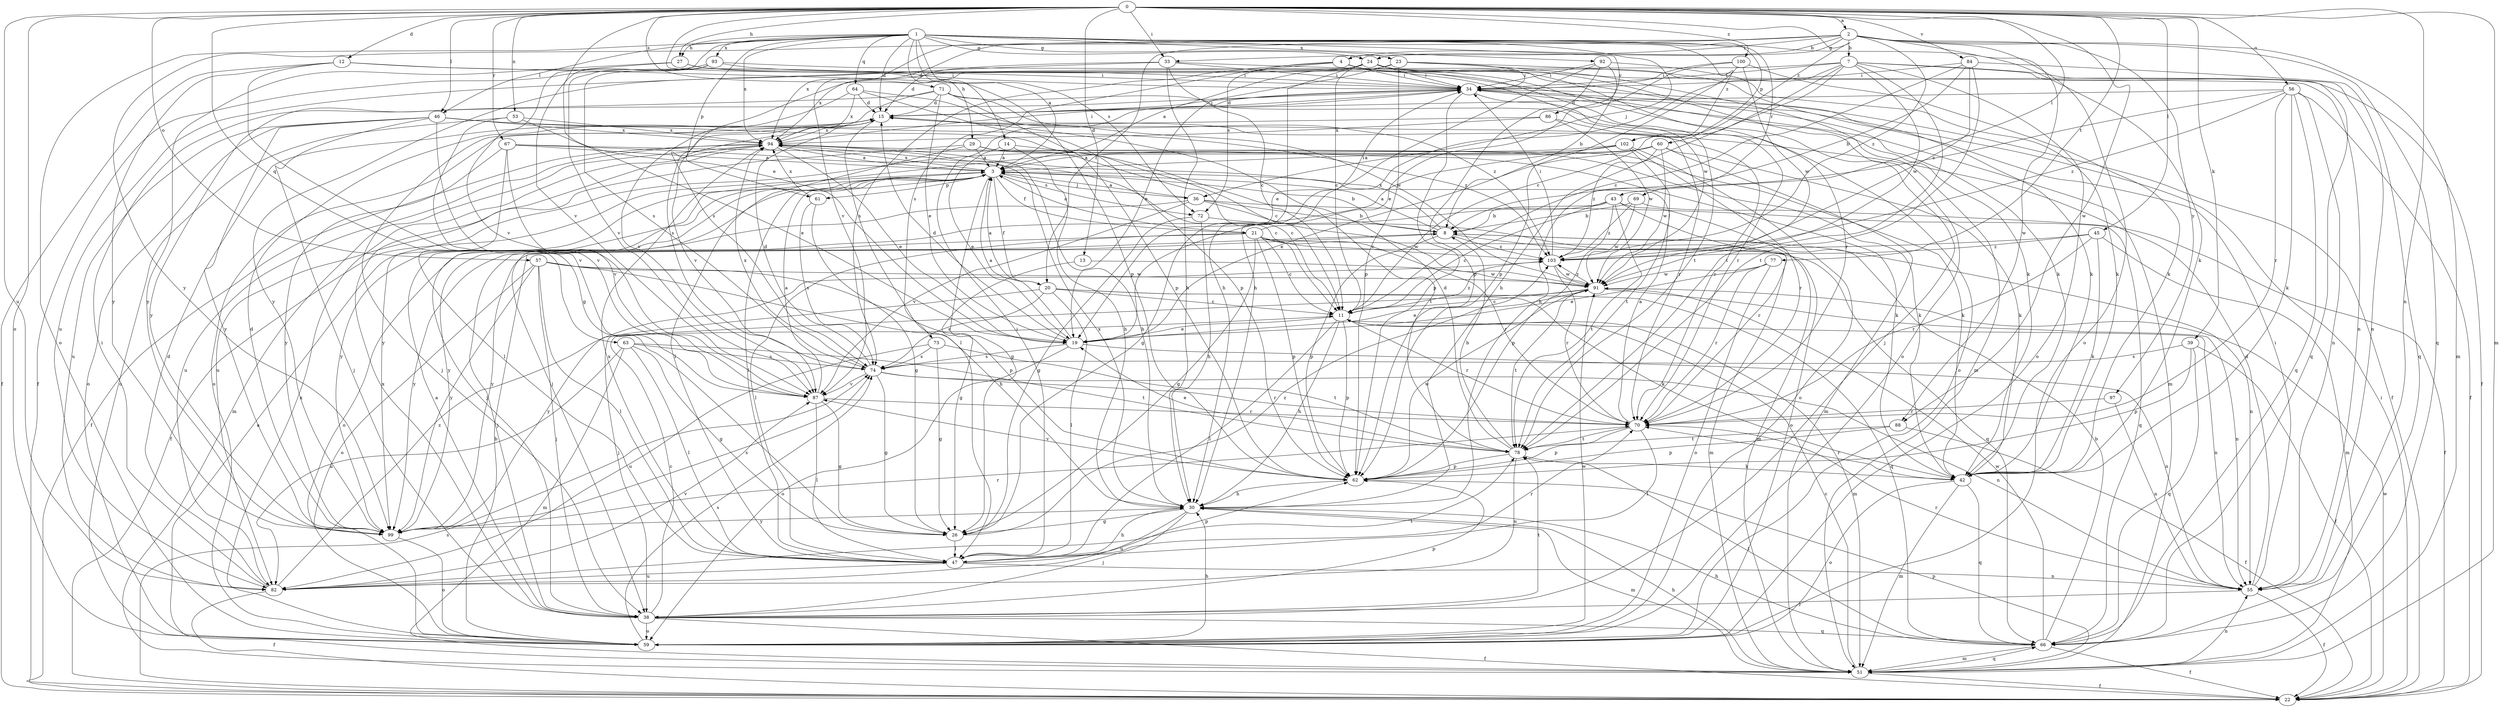 strict digraph  {
0;
1;
2;
3;
4;
7;
8;
11;
12;
13;
14;
15;
19;
20;
21;
22;
23;
24;
26;
27;
29;
30;
33;
34;
36;
38;
39;
42;
43;
45;
46;
47;
51;
53;
55;
56;
57;
59;
60;
61;
62;
63;
64;
66;
67;
69;
70;
71;
72;
73;
74;
77;
78;
82;
84;
86;
87;
88;
91;
92;
93;
94;
97;
99;
100;
102;
103;
0 -> 2  [label=a];
0 -> 12  [label=d];
0 -> 13  [label=d];
0 -> 14  [label=d];
0 -> 19  [label=e];
0 -> 27  [label=h];
0 -> 33  [label=i];
0 -> 39  [label=k];
0 -> 43  [label=l];
0 -> 45  [label=l];
0 -> 46  [label=l];
0 -> 51  [label=m];
0 -> 53  [label=n];
0 -> 55  [label=n];
0 -> 56  [label=o];
0 -> 57  [label=o];
0 -> 59  [label=o];
0 -> 63  [label=q];
0 -> 67  [label=r];
0 -> 71  [label=s];
0 -> 77  [label=t];
0 -> 82  [label=u];
0 -> 84  [label=v];
0 -> 88  [label=w];
0 -> 100  [label=z];
0 -> 102  [label=z];
1 -> 3  [label=a];
1 -> 15  [label=d];
1 -> 23  [label=g];
1 -> 24  [label=g];
1 -> 27  [label=h];
1 -> 29  [label=h];
1 -> 36  [label=j];
1 -> 42  [label=k];
1 -> 46  [label=l];
1 -> 59  [label=o];
1 -> 60  [label=p];
1 -> 61  [label=p];
1 -> 64  [label=q];
1 -> 69  [label=r];
1 -> 72  [label=s];
1 -> 86  [label=v];
1 -> 87  [label=v];
1 -> 92  [label=x];
1 -> 93  [label=x];
1 -> 94  [label=x];
1 -> 102  [label=z];
2 -> 4  [label=b];
2 -> 7  [label=b];
2 -> 20  [label=f];
2 -> 24  [label=g];
2 -> 33  [label=i];
2 -> 51  [label=m];
2 -> 59  [label=o];
2 -> 66  [label=q];
2 -> 87  [label=v];
2 -> 88  [label=w];
2 -> 94  [label=x];
2 -> 97  [label=y];
2 -> 99  [label=y];
2 -> 103  [label=z];
3 -> 8  [label=b];
3 -> 20  [label=f];
3 -> 21  [label=f];
3 -> 22  [label=f];
3 -> 26  [label=g];
3 -> 36  [label=j];
3 -> 38  [label=j];
3 -> 47  [label=l];
3 -> 61  [label=p];
3 -> 72  [label=s];
3 -> 94  [label=x];
3 -> 99  [label=y];
4 -> 34  [label=i];
4 -> 38  [label=j];
4 -> 72  [label=s];
4 -> 73  [label=s];
4 -> 74  [label=s];
4 -> 78  [label=t];
4 -> 91  [label=w];
7 -> 11  [label=c];
7 -> 19  [label=e];
7 -> 30  [label=h];
7 -> 34  [label=i];
7 -> 55  [label=n];
7 -> 59  [label=o];
7 -> 66  [label=q];
7 -> 74  [label=s];
7 -> 78  [label=t];
7 -> 91  [label=w];
8 -> 3  [label=a];
8 -> 51  [label=m];
8 -> 55  [label=n];
8 -> 62  [label=p];
8 -> 94  [label=x];
8 -> 99  [label=y];
8 -> 103  [label=z];
11 -> 19  [label=e];
11 -> 30  [label=h];
11 -> 47  [label=l];
11 -> 51  [label=m];
11 -> 55  [label=n];
11 -> 62  [label=p];
11 -> 70  [label=r];
11 -> 103  [label=z];
12 -> 22  [label=f];
12 -> 26  [label=g];
12 -> 34  [label=i];
12 -> 62  [label=p];
12 -> 99  [label=y];
13 -> 26  [label=g];
13 -> 91  [label=w];
14 -> 3  [label=a];
14 -> 19  [label=e];
14 -> 30  [label=h];
14 -> 78  [label=t];
15 -> 34  [label=i];
15 -> 38  [label=j];
15 -> 47  [label=l];
15 -> 70  [label=r];
15 -> 87  [label=v];
15 -> 94  [label=x];
19 -> 3  [label=a];
19 -> 15  [label=d];
19 -> 55  [label=n];
19 -> 59  [label=o];
19 -> 74  [label=s];
20 -> 3  [label=a];
20 -> 11  [label=c];
20 -> 38  [label=j];
20 -> 42  [label=k];
20 -> 47  [label=l];
20 -> 66  [label=q];
20 -> 74  [label=s];
21 -> 3  [label=a];
21 -> 11  [label=c];
21 -> 26  [label=g];
21 -> 34  [label=i];
21 -> 38  [label=j];
21 -> 47  [label=l];
21 -> 62  [label=p];
21 -> 66  [label=q];
21 -> 70  [label=r];
21 -> 103  [label=z];
22 -> 34  [label=i];
22 -> 74  [label=s];
22 -> 91  [label=w];
23 -> 19  [label=e];
23 -> 34  [label=i];
23 -> 42  [label=k];
23 -> 51  [label=m];
23 -> 62  [label=p];
23 -> 82  [label=u];
24 -> 3  [label=a];
24 -> 11  [label=c];
24 -> 22  [label=f];
24 -> 30  [label=h];
24 -> 34  [label=i];
24 -> 59  [label=o];
24 -> 70  [label=r];
24 -> 94  [label=x];
26 -> 47  [label=l];
26 -> 103  [label=z];
27 -> 34  [label=i];
27 -> 42  [label=k];
27 -> 87  [label=v];
27 -> 99  [label=y];
29 -> 3  [label=a];
29 -> 11  [label=c];
29 -> 42  [label=k];
29 -> 47  [label=l];
29 -> 82  [label=u];
30 -> 26  [label=g];
30 -> 38  [label=j];
30 -> 51  [label=m];
30 -> 82  [label=u];
30 -> 94  [label=x];
30 -> 99  [label=y];
33 -> 11  [label=c];
33 -> 15  [label=d];
33 -> 30  [label=h];
33 -> 34  [label=i];
33 -> 55  [label=n];
33 -> 99  [label=y];
34 -> 15  [label=d];
34 -> 22  [label=f];
34 -> 51  [label=m];
34 -> 59  [label=o];
34 -> 62  [label=p];
36 -> 3  [label=a];
36 -> 8  [label=b];
36 -> 59  [label=o];
36 -> 66  [label=q];
36 -> 87  [label=v];
36 -> 91  [label=w];
38 -> 3  [label=a];
38 -> 11  [label=c];
38 -> 22  [label=f];
38 -> 59  [label=o];
38 -> 62  [label=p];
38 -> 66  [label=q];
38 -> 78  [label=t];
38 -> 94  [label=x];
39 -> 22  [label=f];
39 -> 62  [label=p];
39 -> 66  [label=q];
39 -> 74  [label=s];
42 -> 51  [label=m];
42 -> 59  [label=o];
42 -> 66  [label=q];
42 -> 70  [label=r];
43 -> 8  [label=b];
43 -> 11  [label=c];
43 -> 59  [label=o];
43 -> 62  [label=p];
43 -> 70  [label=r];
43 -> 78  [label=t];
43 -> 99  [label=y];
45 -> 42  [label=k];
45 -> 51  [label=m];
45 -> 70  [label=r];
45 -> 99  [label=y];
45 -> 103  [label=z];
46 -> 11  [label=c];
46 -> 38  [label=j];
46 -> 59  [label=o];
46 -> 82  [label=u];
46 -> 87  [label=v];
46 -> 94  [label=x];
46 -> 99  [label=y];
46 -> 103  [label=z];
47 -> 30  [label=h];
47 -> 34  [label=i];
47 -> 55  [label=n];
47 -> 62  [label=p];
47 -> 70  [label=r];
47 -> 82  [label=u];
47 -> 94  [label=x];
51 -> 3  [label=a];
51 -> 11  [label=c];
51 -> 22  [label=f];
51 -> 30  [label=h];
51 -> 55  [label=n];
51 -> 62  [label=p];
51 -> 66  [label=q];
53 -> 19  [label=e];
53 -> 59  [label=o];
53 -> 87  [label=v];
53 -> 94  [label=x];
55 -> 15  [label=d];
55 -> 22  [label=f];
55 -> 34  [label=i];
55 -> 38  [label=j];
55 -> 70  [label=r];
56 -> 15  [label=d];
56 -> 22  [label=f];
56 -> 30  [label=h];
56 -> 42  [label=k];
56 -> 55  [label=n];
56 -> 66  [label=q];
56 -> 70  [label=r];
56 -> 103  [label=z];
57 -> 30  [label=h];
57 -> 38  [label=j];
57 -> 47  [label=l];
57 -> 59  [label=o];
57 -> 62  [label=p];
57 -> 91  [label=w];
57 -> 99  [label=y];
59 -> 8  [label=b];
59 -> 30  [label=h];
59 -> 74  [label=s];
59 -> 91  [label=w];
59 -> 94  [label=x];
60 -> 3  [label=a];
60 -> 19  [label=e];
60 -> 38  [label=j];
60 -> 42  [label=k];
60 -> 51  [label=m];
60 -> 91  [label=w];
60 -> 103  [label=z];
61 -> 26  [label=g];
61 -> 74  [label=s];
61 -> 94  [label=x];
62 -> 30  [label=h];
62 -> 87  [label=v];
62 -> 91  [label=w];
63 -> 26  [label=g];
63 -> 47  [label=l];
63 -> 51  [label=m];
63 -> 74  [label=s];
63 -> 78  [label=t];
63 -> 82  [label=u];
64 -> 15  [label=d];
64 -> 62  [label=p];
64 -> 87  [label=v];
64 -> 91  [label=w];
64 -> 94  [label=x];
66 -> 8  [label=b];
66 -> 22  [label=f];
66 -> 30  [label=h];
66 -> 51  [label=m];
66 -> 78  [label=t];
66 -> 91  [label=w];
67 -> 3  [label=a];
67 -> 11  [label=c];
67 -> 42  [label=k];
67 -> 47  [label=l];
67 -> 87  [label=v];
67 -> 99  [label=y];
69 -> 8  [label=b];
69 -> 22  [label=f];
69 -> 91  [label=w];
69 -> 103  [label=z];
70 -> 3  [label=a];
70 -> 47  [label=l];
70 -> 62  [label=p];
70 -> 78  [label=t];
71 -> 15  [label=d];
71 -> 19  [label=e];
71 -> 62  [label=p];
71 -> 70  [label=r];
71 -> 74  [label=s];
71 -> 99  [label=y];
71 -> 103  [label=z];
72 -> 26  [label=g];
72 -> 30  [label=h];
72 -> 51  [label=m];
73 -> 26  [label=g];
73 -> 74  [label=s];
73 -> 78  [label=t];
73 -> 82  [label=u];
74 -> 15  [label=d];
74 -> 26  [label=g];
74 -> 55  [label=n];
74 -> 70  [label=r];
74 -> 87  [label=v];
74 -> 94  [label=x];
77 -> 19  [label=e];
77 -> 59  [label=o];
77 -> 70  [label=r];
77 -> 91  [label=w];
78 -> 8  [label=b];
78 -> 15  [label=d];
78 -> 19  [label=e];
78 -> 42  [label=k];
78 -> 62  [label=p];
78 -> 82  [label=u];
82 -> 15  [label=d];
82 -> 22  [label=f];
82 -> 34  [label=i];
82 -> 78  [label=t];
82 -> 87  [label=v];
82 -> 103  [label=z];
84 -> 8  [label=b];
84 -> 11  [label=c];
84 -> 34  [label=i];
84 -> 66  [label=q];
84 -> 78  [label=t];
84 -> 103  [label=z];
86 -> 59  [label=o];
86 -> 70  [label=r];
86 -> 91  [label=w];
86 -> 94  [label=x];
87 -> 3  [label=a];
87 -> 26  [label=g];
87 -> 47  [label=l];
87 -> 70  [label=r];
88 -> 22  [label=f];
88 -> 62  [label=p];
88 -> 78  [label=t];
91 -> 11  [label=c];
91 -> 19  [label=e];
91 -> 55  [label=n];
91 -> 78  [label=t];
91 -> 99  [label=y];
91 -> 103  [label=z];
92 -> 8  [label=b];
92 -> 30  [label=h];
92 -> 34  [label=i];
92 -> 42  [label=k];
92 -> 62  [label=p];
93 -> 22  [label=f];
93 -> 34  [label=i];
93 -> 42  [label=k];
93 -> 74  [label=s];
93 -> 87  [label=v];
94 -> 3  [label=a];
94 -> 19  [label=e];
94 -> 22  [label=f];
94 -> 30  [label=h];
94 -> 34  [label=i];
94 -> 42  [label=k];
94 -> 51  [label=m];
94 -> 82  [label=u];
97 -> 55  [label=n];
97 -> 70  [label=r];
99 -> 15  [label=d];
99 -> 59  [label=o];
99 -> 70  [label=r];
99 -> 74  [label=s];
100 -> 19  [label=e];
100 -> 34  [label=i];
100 -> 42  [label=k];
100 -> 62  [label=p];
100 -> 91  [label=w];
102 -> 3  [label=a];
102 -> 26  [label=g];
102 -> 59  [label=o];
102 -> 70  [label=r];
102 -> 78  [label=t];
102 -> 99  [label=y];
103 -> 34  [label=i];
103 -> 70  [label=r];
103 -> 91  [label=w];
}
